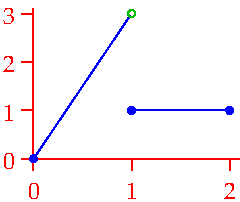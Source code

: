 settings.tex="pdflatex";

texpreamble("\usepackage{amsmath}
\usepackage{amsthm,amssymb}
\usepackage{mathpazo}
\usepackage[svgnames]{xcolor}
");
import graph;

size(120,100,IgnoreAspect);

dotfactor=8;

real ep=0.014;

draw((0,0)--(1-ep,3-3*ep),blue);
dot((0,0),blue);
dot((1,3),heavygreen,NoFill);
draw((1,1)--(2,1),blue);
dot((1,1),blue);
dot((2,1),blue);

xaxis(0,2.1,red,RightTicks(new real[]{0,1,2}));
yaxis(0,3.1,red,LeftTicks(new real[]{0,1,2,3}));